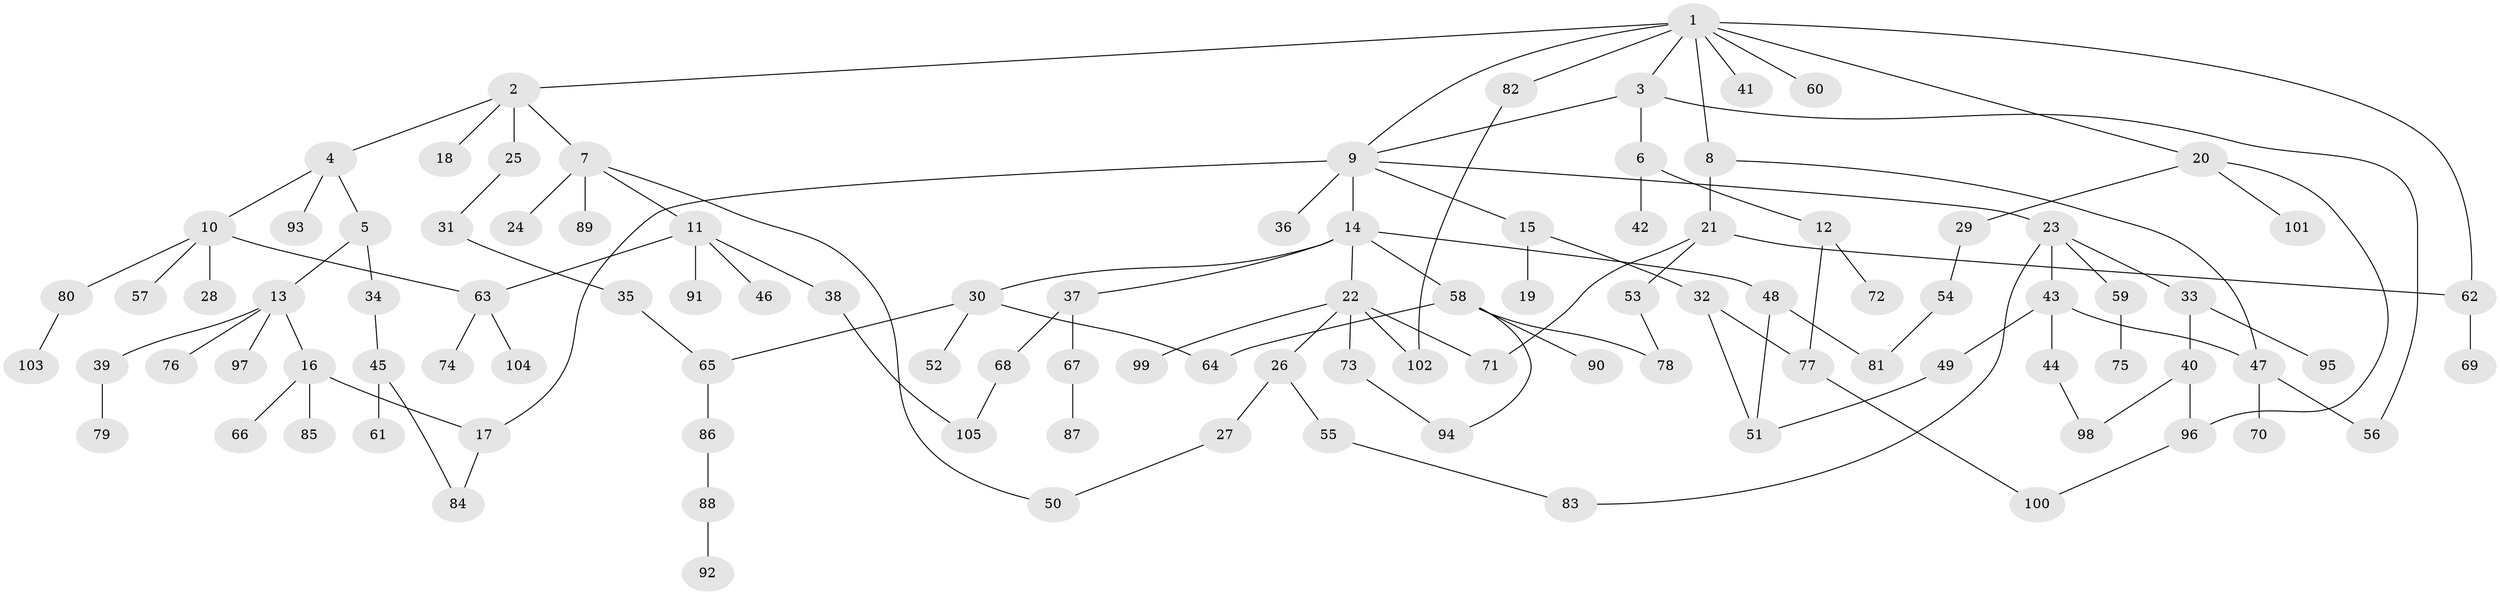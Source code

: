 // Generated by graph-tools (version 1.1) at 2025/25/03/09/25 03:25:35]
// undirected, 105 vertices, 127 edges
graph export_dot {
graph [start="1"]
  node [color=gray90,style=filled];
  1;
  2;
  3;
  4;
  5;
  6;
  7;
  8;
  9;
  10;
  11;
  12;
  13;
  14;
  15;
  16;
  17;
  18;
  19;
  20;
  21;
  22;
  23;
  24;
  25;
  26;
  27;
  28;
  29;
  30;
  31;
  32;
  33;
  34;
  35;
  36;
  37;
  38;
  39;
  40;
  41;
  42;
  43;
  44;
  45;
  46;
  47;
  48;
  49;
  50;
  51;
  52;
  53;
  54;
  55;
  56;
  57;
  58;
  59;
  60;
  61;
  62;
  63;
  64;
  65;
  66;
  67;
  68;
  69;
  70;
  71;
  72;
  73;
  74;
  75;
  76;
  77;
  78;
  79;
  80;
  81;
  82;
  83;
  84;
  85;
  86;
  87;
  88;
  89;
  90;
  91;
  92;
  93;
  94;
  95;
  96;
  97;
  98;
  99;
  100;
  101;
  102;
  103;
  104;
  105;
  1 -- 2;
  1 -- 3;
  1 -- 8;
  1 -- 20;
  1 -- 41;
  1 -- 60;
  1 -- 62;
  1 -- 82;
  1 -- 9;
  2 -- 4;
  2 -- 7;
  2 -- 18;
  2 -- 25;
  3 -- 6;
  3 -- 9;
  3 -- 56;
  4 -- 5;
  4 -- 10;
  4 -- 93;
  5 -- 13;
  5 -- 34;
  6 -- 12;
  6 -- 42;
  7 -- 11;
  7 -- 24;
  7 -- 50;
  7 -- 89;
  8 -- 21;
  8 -- 47;
  9 -- 14;
  9 -- 15;
  9 -- 23;
  9 -- 36;
  9 -- 17;
  10 -- 28;
  10 -- 57;
  10 -- 80;
  10 -- 63;
  11 -- 38;
  11 -- 46;
  11 -- 63;
  11 -- 91;
  12 -- 72;
  12 -- 77;
  13 -- 16;
  13 -- 39;
  13 -- 76;
  13 -- 97;
  14 -- 22;
  14 -- 30;
  14 -- 37;
  14 -- 48;
  14 -- 58;
  15 -- 19;
  15 -- 32;
  16 -- 17;
  16 -- 66;
  16 -- 85;
  17 -- 84;
  20 -- 29;
  20 -- 96;
  20 -- 101;
  21 -- 53;
  21 -- 71;
  21 -- 62;
  22 -- 26;
  22 -- 73;
  22 -- 99;
  22 -- 102;
  22 -- 71;
  23 -- 33;
  23 -- 43;
  23 -- 59;
  23 -- 83;
  25 -- 31;
  26 -- 27;
  26 -- 55;
  27 -- 50;
  29 -- 54;
  30 -- 52;
  30 -- 64;
  30 -- 65;
  31 -- 35;
  32 -- 51;
  32 -- 77;
  33 -- 40;
  33 -- 95;
  34 -- 45;
  35 -- 65;
  37 -- 67;
  37 -- 68;
  38 -- 105;
  39 -- 79;
  40 -- 96;
  40 -- 98;
  43 -- 44;
  43 -- 49;
  43 -- 47;
  44 -- 98;
  45 -- 61;
  45 -- 84;
  47 -- 70;
  47 -- 56;
  48 -- 81;
  48 -- 51;
  49 -- 51;
  53 -- 78;
  54 -- 81;
  55 -- 83;
  58 -- 64;
  58 -- 90;
  58 -- 94;
  58 -- 78;
  59 -- 75;
  62 -- 69;
  63 -- 74;
  63 -- 104;
  65 -- 86;
  67 -- 87;
  68 -- 105;
  73 -- 94;
  77 -- 100;
  80 -- 103;
  82 -- 102;
  86 -- 88;
  88 -- 92;
  96 -- 100;
}
